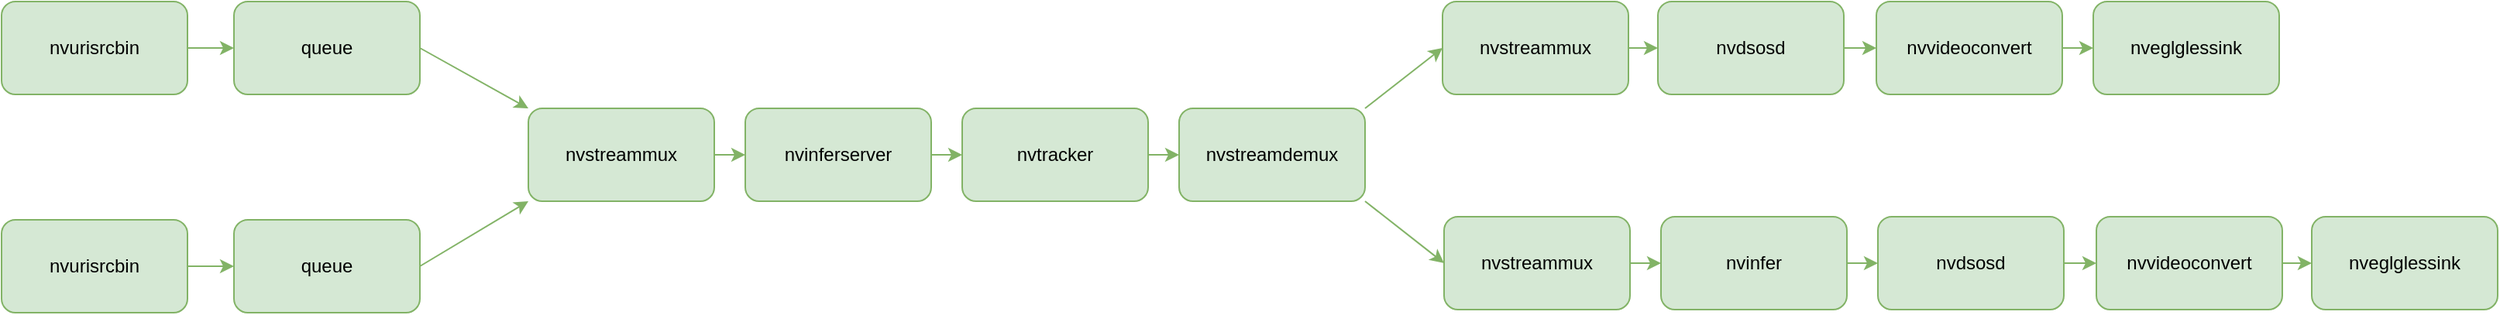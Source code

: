<mxfile version="26.0.16">
  <diagram name="Page-1" id="-Sh_f1pxR6C-SZwm3D4O">
    <mxGraphModel dx="1295" dy="837" grid="1" gridSize="10" guides="1" tooltips="1" connect="1" arrows="1" fold="1" page="1" pageScale="1" pageWidth="1700" pageHeight="1100" math="0" shadow="0">
      <root>
        <mxCell id="0" />
        <mxCell id="1" parent="0" />
        <mxCell id="bV7FN9ZMzJkyV8n1XKku-1" value="nvurisrcbin" style="rounded=1;whiteSpace=wrap;html=1;fillColor=#d5e8d4;strokeColor=#82b366;" parent="1" vertex="1">
          <mxGeometry x="40" y="99" width="120" height="60" as="geometry" />
        </mxCell>
        <mxCell id="bV7FN9ZMzJkyV8n1XKku-2" value="queue" style="rounded=1;whiteSpace=wrap;html=1;fillColor=#d5e8d4;strokeColor=#82b366;" parent="1" vertex="1">
          <mxGeometry x="190" y="99" width="120" height="60" as="geometry" />
        </mxCell>
        <mxCell id="bV7FN9ZMzJkyV8n1XKku-3" value="" style="endArrow=classic;html=1;rounded=0;exitX=1;exitY=0.5;exitDx=0;exitDy=0;entryX=0;entryY=0.5;entryDx=0;entryDy=0;fillColor=#d5e8d4;strokeColor=#82b366;" parent="1" source="bV7FN9ZMzJkyV8n1XKku-1" target="bV7FN9ZMzJkyV8n1XKku-2" edge="1">
          <mxGeometry width="50" height="50" relative="1" as="geometry">
            <mxPoint x="400" y="519" as="sourcePoint" />
            <mxPoint x="450" y="469" as="targetPoint" />
          </mxGeometry>
        </mxCell>
        <mxCell id="bV7FN9ZMzJkyV8n1XKku-13" value="nvurisrcbin" style="rounded=1;whiteSpace=wrap;html=1;fillColor=#d5e8d4;strokeColor=#82b366;" parent="1" vertex="1">
          <mxGeometry x="40" y="240" width="120" height="60" as="geometry" />
        </mxCell>
        <mxCell id="bV7FN9ZMzJkyV8n1XKku-14" value="queue" style="rounded=1;whiteSpace=wrap;html=1;fillColor=#d5e8d4;strokeColor=#82b366;" parent="1" vertex="1">
          <mxGeometry x="190" y="240" width="120" height="60" as="geometry" />
        </mxCell>
        <mxCell id="bV7FN9ZMzJkyV8n1XKku-15" value="" style="endArrow=classic;html=1;rounded=0;exitX=1;exitY=0.5;exitDx=0;exitDy=0;entryX=0;entryY=0.5;entryDx=0;entryDy=0;fillColor=#d5e8d4;strokeColor=#82b366;" parent="1" source="bV7FN9ZMzJkyV8n1XKku-13" target="bV7FN9ZMzJkyV8n1XKku-14" edge="1">
          <mxGeometry width="50" height="50" relative="1" as="geometry">
            <mxPoint x="400" y="660" as="sourcePoint" />
            <mxPoint x="450" y="610" as="targetPoint" />
          </mxGeometry>
        </mxCell>
        <mxCell id="bV7FN9ZMzJkyV8n1XKku-16" value="nvstreammux" style="rounded=1;whiteSpace=wrap;html=1;fillColor=#d5e8d4;strokeColor=#82b366;" parent="1" vertex="1">
          <mxGeometry x="380" y="168" width="120" height="60" as="geometry" />
        </mxCell>
        <mxCell id="bV7FN9ZMzJkyV8n1XKku-18" value="" style="endArrow=classic;html=1;rounded=0;exitX=1;exitY=0.5;exitDx=0;exitDy=0;entryX=0;entryY=0;entryDx=0;entryDy=0;fillColor=#d5e8d4;strokeColor=#82b366;" parent="1" source="bV7FN9ZMzJkyV8n1XKku-2" target="bV7FN9ZMzJkyV8n1XKku-16" edge="1">
          <mxGeometry width="50" height="50" relative="1" as="geometry">
            <mxPoint x="400" y="460" as="sourcePoint" />
            <mxPoint x="450" y="410" as="targetPoint" />
          </mxGeometry>
        </mxCell>
        <mxCell id="bV7FN9ZMzJkyV8n1XKku-21" value="" style="endArrow=classic;html=1;rounded=0;exitX=1;exitY=0.5;exitDx=0;exitDy=0;fillColor=#d5e8d4;strokeColor=#82b366;entryX=0;entryY=1;entryDx=0;entryDy=0;" parent="1" source="bV7FN9ZMzJkyV8n1XKku-14" target="bV7FN9ZMzJkyV8n1XKku-16" edge="1">
          <mxGeometry width="50" height="50" relative="1" as="geometry">
            <mxPoint x="400" y="460" as="sourcePoint" />
            <mxPoint x="390" y="270" as="targetPoint" />
          </mxGeometry>
        </mxCell>
        <mxCell id="bV7FN9ZMzJkyV8n1XKku-22" value="nvinferserver" style="rounded=1;whiteSpace=wrap;html=1;fillColor=#d5e8d4;strokeColor=#82b366;" parent="1" vertex="1">
          <mxGeometry x="520" y="168" width="120" height="60" as="geometry" />
        </mxCell>
        <mxCell id="bV7FN9ZMzJkyV8n1XKku-23" value="nvtracker" style="rounded=1;whiteSpace=wrap;html=1;fillColor=#d5e8d4;strokeColor=#82b366;" parent="1" vertex="1">
          <mxGeometry x="660" y="168" width="120" height="60" as="geometry" />
        </mxCell>
        <mxCell id="bV7FN9ZMzJkyV8n1XKku-24" value="nvstreamdemux" style="rounded=1;whiteSpace=wrap;html=1;fillColor=#d5e8d4;strokeColor=#82b366;" parent="1" vertex="1">
          <mxGeometry x="800" y="168" width="120" height="60" as="geometry" />
        </mxCell>
        <mxCell id="bV7FN9ZMzJkyV8n1XKku-35" value="" style="endArrow=classic;html=1;rounded=0;exitX=1;exitY=0.5;exitDx=0;exitDy=0;entryX=0;entryY=0.5;entryDx=0;entryDy=0;fillColor=#d5e8d4;strokeColor=#82b366;" parent="1" source="bV7FN9ZMzJkyV8n1XKku-16" target="bV7FN9ZMzJkyV8n1XKku-22" edge="1">
          <mxGeometry width="50" height="50" relative="1" as="geometry">
            <mxPoint x="520" y="468" as="sourcePoint" />
            <mxPoint x="570" y="418" as="targetPoint" />
          </mxGeometry>
        </mxCell>
        <mxCell id="bV7FN9ZMzJkyV8n1XKku-36" value="" style="endArrow=classic;html=1;rounded=0;exitX=1;exitY=0.5;exitDx=0;exitDy=0;entryX=0;entryY=0.5;entryDx=0;entryDy=0;fillColor=#d5e8d4;strokeColor=#82b366;" parent="1" source="bV7FN9ZMzJkyV8n1XKku-22" target="bV7FN9ZMzJkyV8n1XKku-23" edge="1">
          <mxGeometry width="50" height="50" relative="1" as="geometry">
            <mxPoint x="520" y="468" as="sourcePoint" />
            <mxPoint x="570" y="418" as="targetPoint" />
          </mxGeometry>
        </mxCell>
        <mxCell id="bV7FN9ZMzJkyV8n1XKku-37" value="" style="endArrow=classic;html=1;rounded=0;exitX=1;exitY=0.5;exitDx=0;exitDy=0;entryX=0;entryY=0.5;entryDx=0;entryDy=0;fillColor=#d5e8d4;strokeColor=#82b366;" parent="1" source="bV7FN9ZMzJkyV8n1XKku-23" target="bV7FN9ZMzJkyV8n1XKku-24" edge="1">
          <mxGeometry width="50" height="50" relative="1" as="geometry">
            <mxPoint x="520" y="468" as="sourcePoint" />
            <mxPoint x="570" y="418" as="targetPoint" />
          </mxGeometry>
        </mxCell>
        <mxCell id="nKkdr1dbNrpamliiyeTE-1" value="nvstreammux" style="rounded=1;whiteSpace=wrap;html=1;fillColor=#d5e8d4;strokeColor=#82b366;" parent="1" vertex="1">
          <mxGeometry x="970" y="99" width="120" height="60" as="geometry" />
        </mxCell>
        <mxCell id="nKkdr1dbNrpamliiyeTE-2" value="nvdsosd" style="rounded=1;whiteSpace=wrap;html=1;fillColor=#d5e8d4;strokeColor=#82b366;" parent="1" vertex="1">
          <mxGeometry x="1109" y="99" width="120" height="60" as="geometry" />
        </mxCell>
        <mxCell id="nKkdr1dbNrpamliiyeTE-3" value="nvvideoconvert" style="rounded=1;whiteSpace=wrap;html=1;fillColor=#d5e8d4;strokeColor=#82b366;" parent="1" vertex="1">
          <mxGeometry x="1250" y="99" width="120" height="60" as="geometry" />
        </mxCell>
        <mxCell id="nKkdr1dbNrpamliiyeTE-4" value="nveglglessink" style="rounded=1;whiteSpace=wrap;html=1;fillColor=#d5e8d4;strokeColor=#82b366;" parent="1" vertex="1">
          <mxGeometry x="1390" y="99" width="120" height="60" as="geometry" />
        </mxCell>
        <mxCell id="nKkdr1dbNrpamliiyeTE-5" value="nvstreammux" style="rounded=1;whiteSpace=wrap;html=1;fillColor=#d5e8d4;strokeColor=#82b366;" parent="1" vertex="1">
          <mxGeometry x="971" y="238" width="120" height="60" as="geometry" />
        </mxCell>
        <mxCell id="nKkdr1dbNrpamliiyeTE-6" value="nvdsosd" style="rounded=1;whiteSpace=wrap;html=1;fillColor=#d5e8d4;strokeColor=#82b366;" parent="1" vertex="1">
          <mxGeometry x="1251" y="238" width="120" height="60" as="geometry" />
        </mxCell>
        <mxCell id="nKkdr1dbNrpamliiyeTE-7" value="nvvideoconvert" style="rounded=1;whiteSpace=wrap;html=1;fillColor=#d5e8d4;strokeColor=#82b366;" parent="1" vertex="1">
          <mxGeometry x="1392" y="238" width="120" height="60" as="geometry" />
        </mxCell>
        <mxCell id="nKkdr1dbNrpamliiyeTE-8" value="nveglglessink" style="rounded=1;whiteSpace=wrap;html=1;fillColor=#d5e8d4;strokeColor=#82b366;" parent="1" vertex="1">
          <mxGeometry x="1531" y="238" width="120" height="60" as="geometry" />
        </mxCell>
        <mxCell id="nKkdr1dbNrpamliiyeTE-9" value="nvinfer" style="rounded=1;whiteSpace=wrap;html=1;fillColor=#d5e8d4;strokeColor=#82b366;" parent="1" vertex="1">
          <mxGeometry x="1111" y="238" width="120" height="60" as="geometry" />
        </mxCell>
        <mxCell id="nKkdr1dbNrpamliiyeTE-10" value="" style="endArrow=classic;html=1;rounded=0;exitX=1;exitY=0;exitDx=0;exitDy=0;entryX=0;entryY=0.5;entryDx=0;entryDy=0;strokeColor=#82B366;" parent="1" source="bV7FN9ZMzJkyV8n1XKku-24" target="nKkdr1dbNrpamliiyeTE-1" edge="1">
          <mxGeometry width="50" height="50" relative="1" as="geometry">
            <mxPoint x="970" y="460" as="sourcePoint" />
            <mxPoint x="1020" y="410" as="targetPoint" />
          </mxGeometry>
        </mxCell>
        <mxCell id="nKkdr1dbNrpamliiyeTE-11" value="" style="endArrow=classic;html=1;rounded=0;exitX=1;exitY=0.5;exitDx=0;exitDy=0;entryX=0;entryY=0.5;entryDx=0;entryDy=0;strokeColor=#82B366;" parent="1" source="nKkdr1dbNrpamliiyeTE-1" target="nKkdr1dbNrpamliiyeTE-2" edge="1">
          <mxGeometry width="50" height="50" relative="1" as="geometry">
            <mxPoint x="980" y="460" as="sourcePoint" />
            <mxPoint x="1030" y="410" as="targetPoint" />
          </mxGeometry>
        </mxCell>
        <mxCell id="nKkdr1dbNrpamliiyeTE-12" value="" style="endArrow=classic;html=1;rounded=0;exitX=1;exitY=0.5;exitDx=0;exitDy=0;entryX=0;entryY=0.5;entryDx=0;entryDy=0;strokeColor=#82B366;" parent="1" source="nKkdr1dbNrpamliiyeTE-2" target="nKkdr1dbNrpamliiyeTE-3" edge="1">
          <mxGeometry width="50" height="50" relative="1" as="geometry">
            <mxPoint x="1239" y="170" as="sourcePoint" />
            <mxPoint x="1019" y="410" as="targetPoint" />
          </mxGeometry>
        </mxCell>
        <mxCell id="nKkdr1dbNrpamliiyeTE-13" value="" style="endArrow=classic;html=1;rounded=0;exitX=1;exitY=0.5;exitDx=0;exitDy=0;entryX=0;entryY=0.5;entryDx=0;entryDy=0;strokeColor=#82B366;" parent="1" source="nKkdr1dbNrpamliiyeTE-3" target="nKkdr1dbNrpamliiyeTE-4" edge="1">
          <mxGeometry width="50" height="50" relative="1" as="geometry">
            <mxPoint x="960" y="460" as="sourcePoint" />
            <mxPoint x="1010" y="410" as="targetPoint" />
          </mxGeometry>
        </mxCell>
        <mxCell id="nKkdr1dbNrpamliiyeTE-14" value="" style="endArrow=classic;html=1;rounded=0;exitX=1;exitY=0.5;exitDx=0;exitDy=0;entryX=0;entryY=0.5;entryDx=0;entryDy=0;strokeColor=#82B366;" parent="1" source="nKkdr1dbNrpamliiyeTE-5" target="nKkdr1dbNrpamliiyeTE-9" edge="1">
          <mxGeometry width="50" height="50" relative="1" as="geometry">
            <mxPoint x="980" y="460" as="sourcePoint" />
            <mxPoint x="1030" y="410" as="targetPoint" />
          </mxGeometry>
        </mxCell>
        <mxCell id="nKkdr1dbNrpamliiyeTE-15" value="" style="endArrow=classic;html=1;rounded=0;exitX=1;exitY=0.5;exitDx=0;exitDy=0;entryX=0;entryY=0.5;entryDx=0;entryDy=0;strokeColor=#82B366;" parent="1" source="nKkdr1dbNrpamliiyeTE-9" target="nKkdr1dbNrpamliiyeTE-6" edge="1">
          <mxGeometry width="50" height="50" relative="1" as="geometry">
            <mxPoint x="971" y="460" as="sourcePoint" />
            <mxPoint x="1021" y="410" as="targetPoint" />
          </mxGeometry>
        </mxCell>
        <mxCell id="nKkdr1dbNrpamliiyeTE-16" value="" style="endArrow=classic;html=1;rounded=0;exitX=1;exitY=0.5;exitDx=0;exitDy=0;entryX=0;entryY=0.5;entryDx=0;entryDy=0;strokeColor=#82B366;" parent="1" source="nKkdr1dbNrpamliiyeTE-6" target="nKkdr1dbNrpamliiyeTE-7" edge="1">
          <mxGeometry width="50" height="50" relative="1" as="geometry">
            <mxPoint x="958" y="460" as="sourcePoint" />
            <mxPoint x="1008" y="410" as="targetPoint" />
          </mxGeometry>
        </mxCell>
        <mxCell id="nKkdr1dbNrpamliiyeTE-17" value="" style="endArrow=classic;html=1;rounded=0;exitX=1;exitY=0.5;exitDx=0;exitDy=0;entryX=0;entryY=0.5;entryDx=0;entryDy=0;strokeColor=#82B366;" parent="1" source="nKkdr1dbNrpamliiyeTE-7" target="nKkdr1dbNrpamliiyeTE-8" edge="1">
          <mxGeometry width="50" height="50" relative="1" as="geometry">
            <mxPoint x="961" y="460" as="sourcePoint" />
            <mxPoint x="1011" y="410" as="targetPoint" />
          </mxGeometry>
        </mxCell>
        <mxCell id="nKkdr1dbNrpamliiyeTE-18" value="" style="endArrow=classic;html=1;rounded=0;exitX=1;exitY=1;exitDx=0;exitDy=0;entryX=0;entryY=0.5;entryDx=0;entryDy=0;strokeColor=#82B366;" parent="1" source="bV7FN9ZMzJkyV8n1XKku-24" target="nKkdr1dbNrpamliiyeTE-5" edge="1">
          <mxGeometry width="50" height="50" relative="1" as="geometry">
            <mxPoint x="970" y="460" as="sourcePoint" />
            <mxPoint x="1020" y="410" as="targetPoint" />
          </mxGeometry>
        </mxCell>
      </root>
    </mxGraphModel>
  </diagram>
</mxfile>
